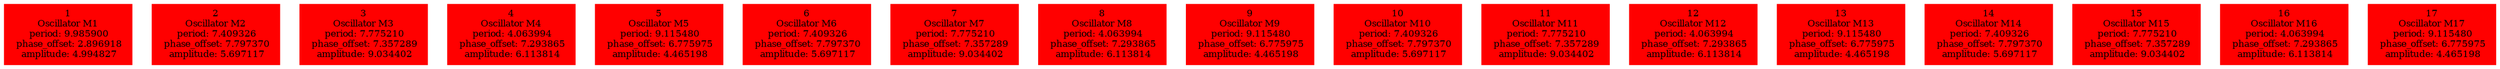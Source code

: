  digraph g{ forcelabels=true;
1 [label=<1<BR />Oscillator M1<BR /> period: 9.985900<BR /> phase_offset: 2.896918<BR /> amplitude: 4.994827>, shape=box,color=red,style=filled,fontsize=8];2 [label=<2<BR />Oscillator M2<BR /> period: 7.409326<BR /> phase_offset: 7.797370<BR /> amplitude: 5.697117>, shape=box,color=red,style=filled,fontsize=8];3 [label=<3<BR />Oscillator M3<BR /> period: 7.775210<BR /> phase_offset: 7.357289<BR /> amplitude: 9.034402>, shape=box,color=red,style=filled,fontsize=8];4 [label=<4<BR />Oscillator M4<BR /> period: 4.063994<BR /> phase_offset: 7.293865<BR /> amplitude: 6.113814>, shape=box,color=red,style=filled,fontsize=8];5 [label=<5<BR />Oscillator M5<BR /> period: 9.115480<BR /> phase_offset: 6.775975<BR /> amplitude: 4.465198>, shape=box,color=red,style=filled,fontsize=8];6 [label=<6<BR />Oscillator M6<BR /> period: 7.409326<BR /> phase_offset: 7.797370<BR /> amplitude: 5.697117>, shape=box,color=red,style=filled,fontsize=8];7 [label=<7<BR />Oscillator M7<BR /> period: 7.775210<BR /> phase_offset: 7.357289<BR /> amplitude: 9.034402>, shape=box,color=red,style=filled,fontsize=8];8 [label=<8<BR />Oscillator M8<BR /> period: 4.063994<BR /> phase_offset: 7.293865<BR /> amplitude: 6.113814>, shape=box,color=red,style=filled,fontsize=8];9 [label=<9<BR />Oscillator M9<BR /> period: 9.115480<BR /> phase_offset: 6.775975<BR /> amplitude: 4.465198>, shape=box,color=red,style=filled,fontsize=8];10 [label=<10<BR />Oscillator M10<BR /> period: 7.409326<BR /> phase_offset: 7.797370<BR /> amplitude: 5.697117>, shape=box,color=red,style=filled,fontsize=8];11 [label=<11<BR />Oscillator M11<BR /> period: 7.775210<BR /> phase_offset: 7.357289<BR /> amplitude: 9.034402>, shape=box,color=red,style=filled,fontsize=8];12 [label=<12<BR />Oscillator M12<BR /> period: 4.063994<BR /> phase_offset: 7.293865<BR /> amplitude: 6.113814>, shape=box,color=red,style=filled,fontsize=8];13 [label=<13<BR />Oscillator M13<BR /> period: 9.115480<BR /> phase_offset: 6.775975<BR /> amplitude: 4.465198>, shape=box,color=red,style=filled,fontsize=8];14 [label=<14<BR />Oscillator M14<BR /> period: 7.409326<BR /> phase_offset: 7.797370<BR /> amplitude: 5.697117>, shape=box,color=red,style=filled,fontsize=8];15 [label=<15<BR />Oscillator M15<BR /> period: 7.775210<BR /> phase_offset: 7.357289<BR /> amplitude: 9.034402>, shape=box,color=red,style=filled,fontsize=8];16 [label=<16<BR />Oscillator M16<BR /> period: 4.063994<BR /> phase_offset: 7.293865<BR /> amplitude: 6.113814>, shape=box,color=red,style=filled,fontsize=8];17 [label=<17<BR />Oscillator M17<BR /> period: 9.115480<BR /> phase_offset: 6.775975<BR /> amplitude: 4.465198>, shape=box,color=red,style=filled,fontsize=8]; }
